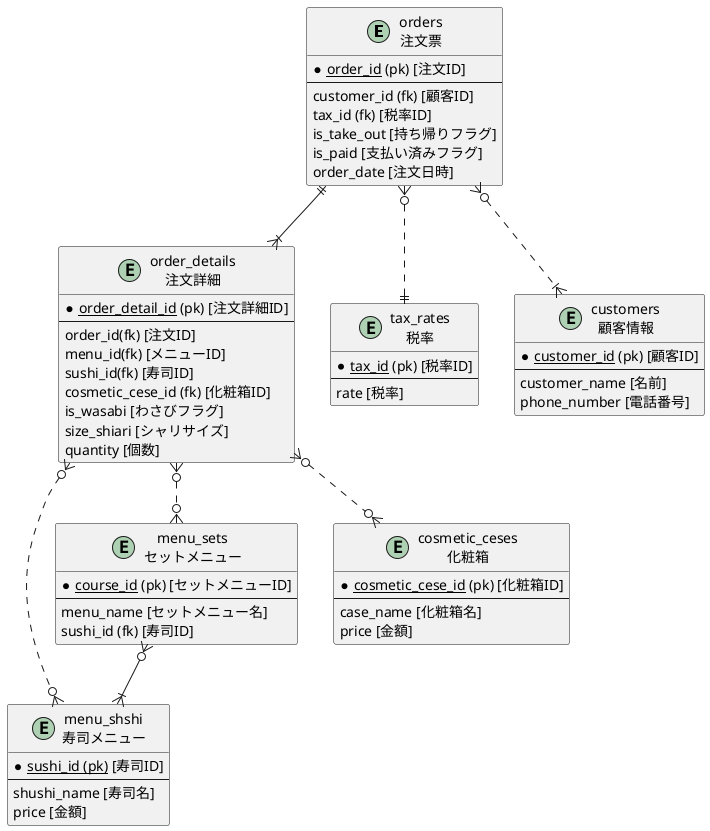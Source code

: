 @startuml

entity orders as "orders\n注文票" {
  * <u>order_id</u> (pk) [注文ID]
  --
  customer_id (fk) [顧客ID]
  tax_id (fk) [税率ID]
  is_take_out [持ち帰りフラグ]
  is_paid [支払い済みフラグ]
  order_date [注文日時]
}

entity order_details as "order_details\n注文詳細" {
  * <u>order_detail_id</u> (pk) [注文詳細ID]
  --
  order_id(fk) [注文ID]
  menu_id(fk) [メニューID]
  sushi_id(fk) [寿司ID]
  cosmetic_cese_id (fk) [化粧箱ID]
  is_wasabi [わさびフラグ]
  size_shiari [シャリサイズ]
  quantity [個数]
}

entity menu_shshi as "menu_shshi\n寿司メニュー" {
  * <u>sushi_id (pk)</u> [寿司ID]
  --
  shushi_name [寿司名]
  price [金額]
}

entity menu_sets as "menu_sets\nセットメニュー" {
  * <u>course_id</u> (pk) [セットメニューID]
  --
  menu_name [セットメニュー名]
  sushi_id (fk) [寿司ID]
}


entity cosmetic_ceses as "cosmetic_ceses\n化粧箱" {
  * <u>cosmetic_cese_id</u> (pk) [化粧箱ID]
  --
  case_name [化粧箱名]
  price [金額]
}

entity tax_rates as "tax_rates\n税率" {
  * <u>tax_id</u> (pk) [税率ID]
  --
  rate [税率]
}

entity customers as "customers\n顧客情報" {
  * <u>customer_id</u> (pk) [顧客ID]
  --
  customer_name [名前]
  phone_number [電話番号]
}

orders ||--|{ order_details
orders }o..|| tax_rates
orders }o..|{ customers
order_details }o..o{ menu_sets
order_details }o..o{ menu_shshi
order_details }o..o{ cosmetic_ceses
menu_sets }o--|{ menu_shshi

' 1 対 0 または 1
'   users ||..o| user_details
' 1 対 1
'   users ||..|| user_details
' 1 対 0 以上
'   users ||..o{ user_items
' 1 対 1 以上
'   users ||..|{ user_items

@enduml
